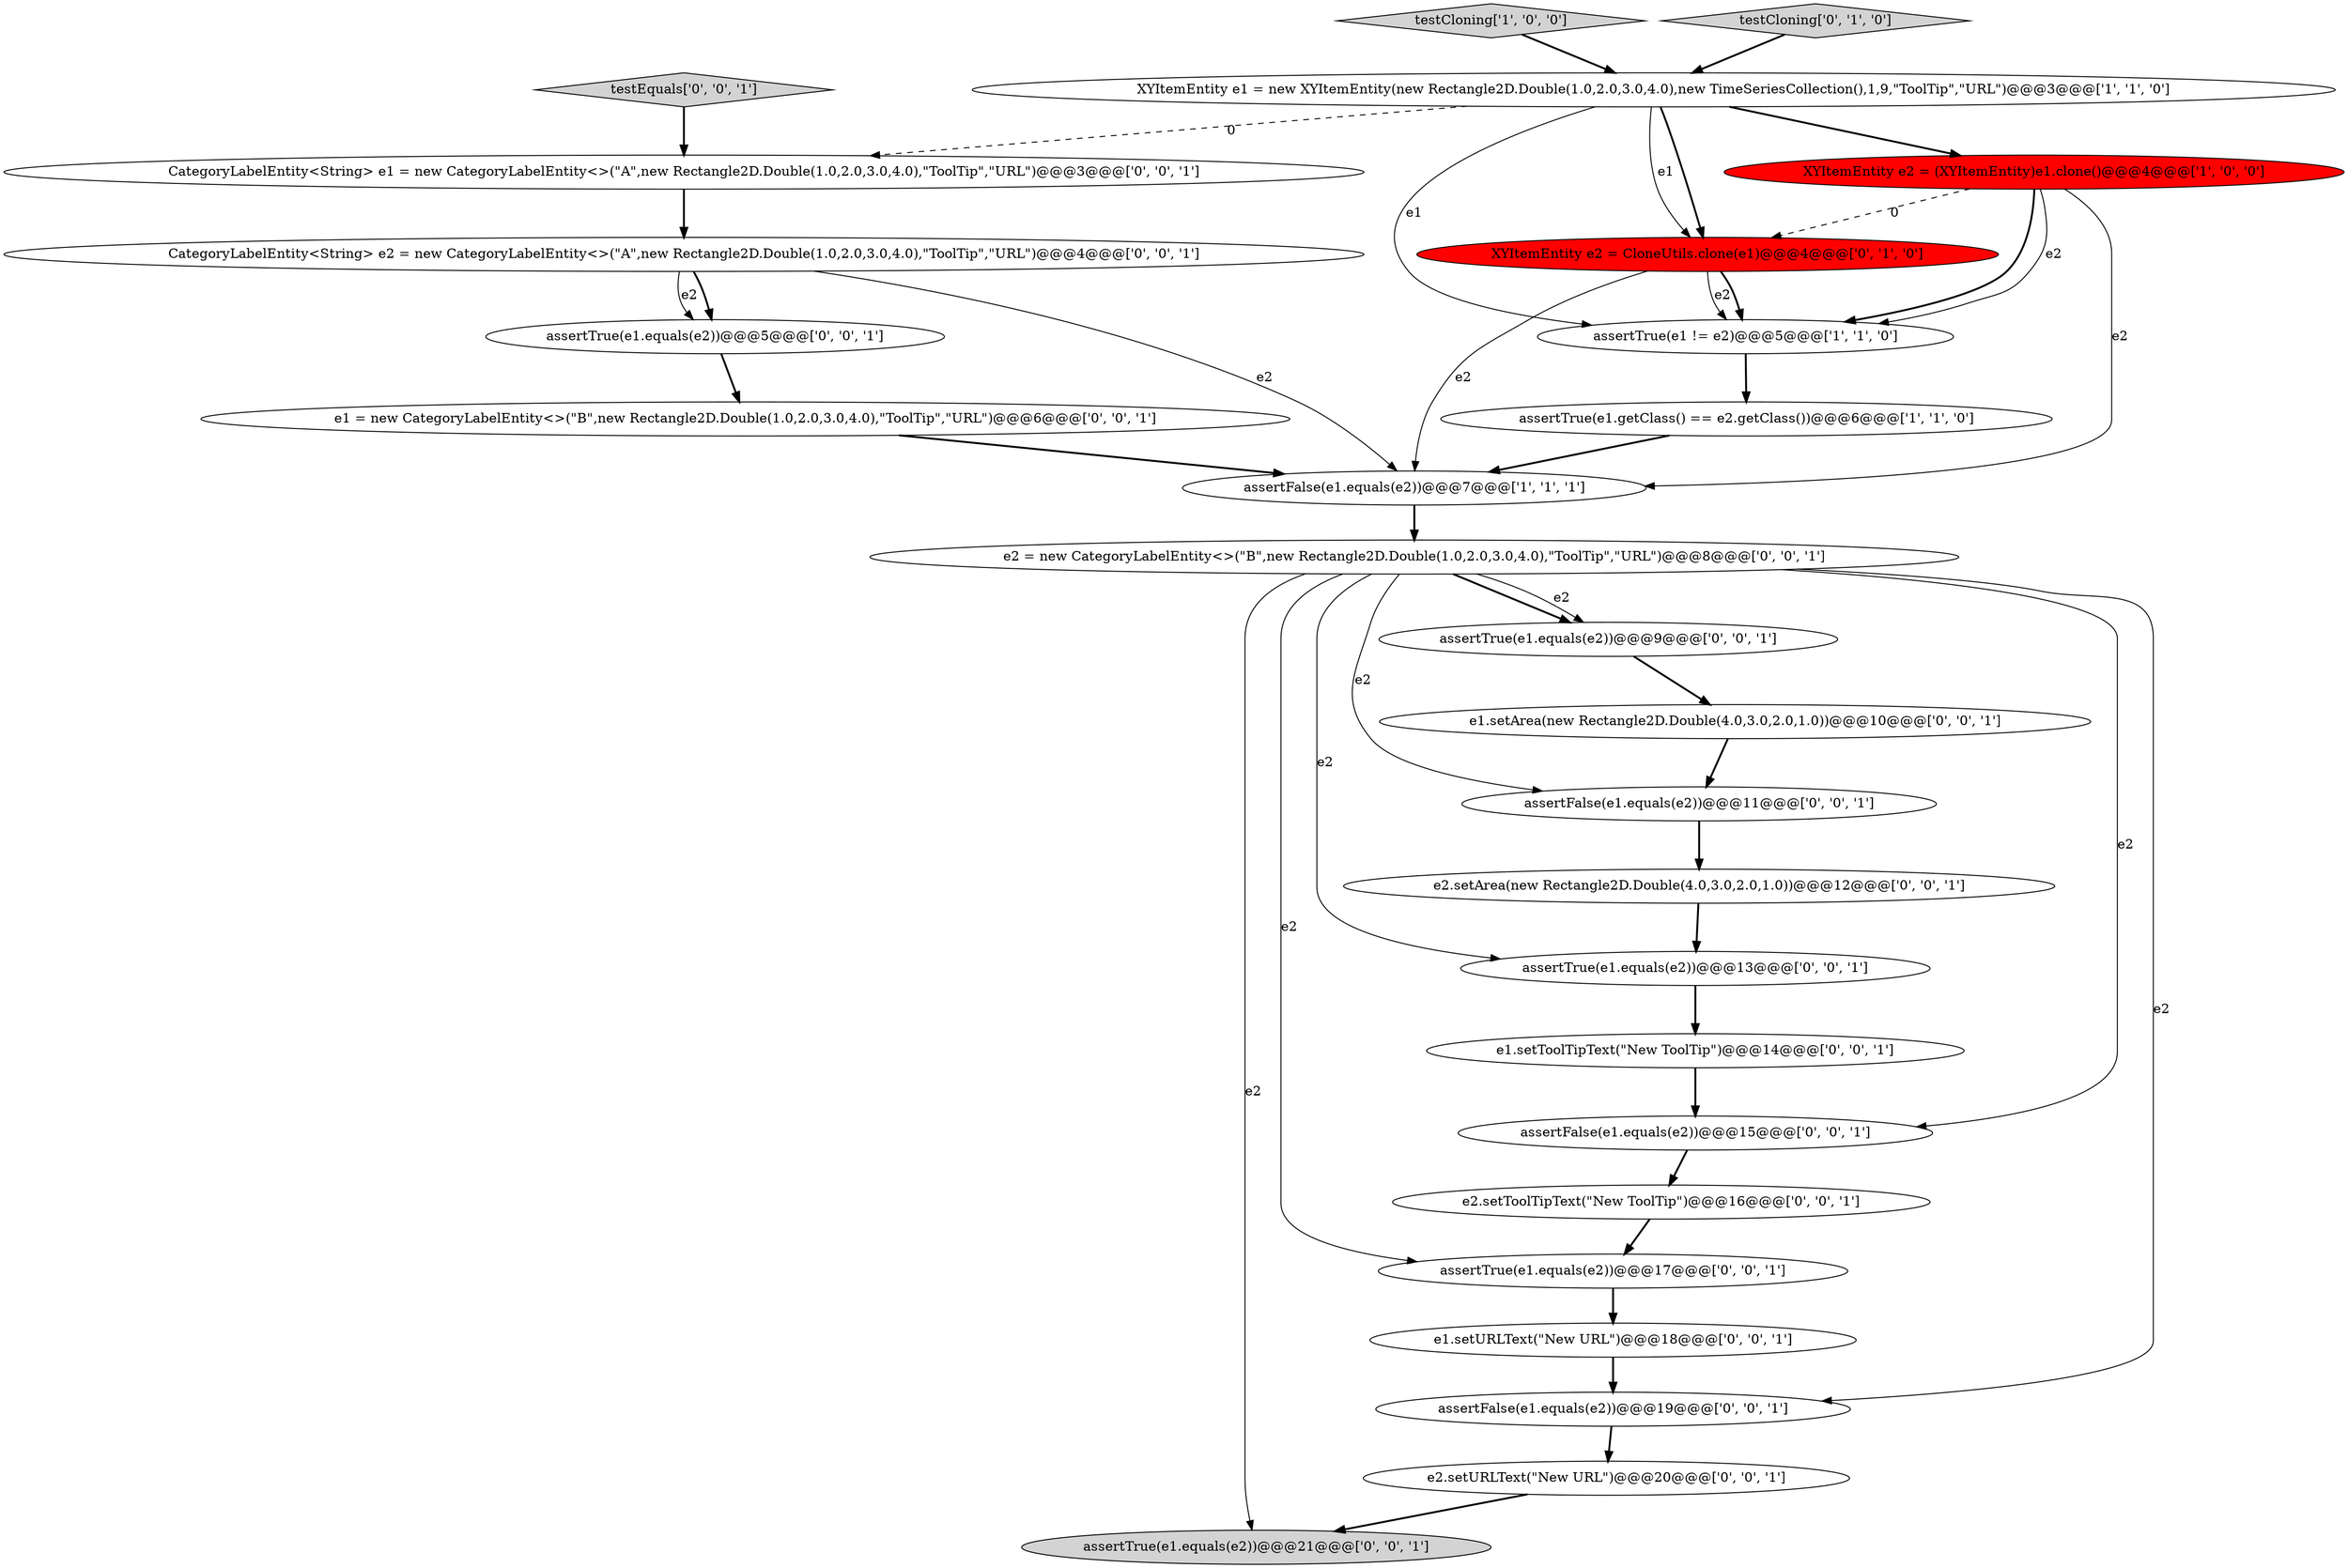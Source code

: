 digraph {
0 [style = filled, label = "testCloning['1', '0', '0']", fillcolor = lightgray, shape = diamond image = "AAA0AAABBB1BBB"];
15 [style = filled, label = "assertTrue(e1.equals(e2))@@@21@@@['0', '0', '1']", fillcolor = lightgray, shape = ellipse image = "AAA0AAABBB3BBB"];
24 [style = filled, label = "assertFalse(e1.equals(e2))@@@11@@@['0', '0', '1']", fillcolor = white, shape = ellipse image = "AAA0AAABBB3BBB"];
16 [style = filled, label = "e1 = new CategoryLabelEntity<>(\"B\",new Rectangle2D.Double(1.0,2.0,3.0,4.0),\"ToolTip\",\"URL\")@@@6@@@['0', '0', '1']", fillcolor = white, shape = ellipse image = "AAA0AAABBB3BBB"];
3 [style = filled, label = "XYItemEntity e1 = new XYItemEntity(new Rectangle2D.Double(1.0,2.0,3.0,4.0),new TimeSeriesCollection(),1,9,\"ToolTip\",\"URL\")@@@3@@@['1', '1', '0']", fillcolor = white, shape = ellipse image = "AAA0AAABBB1BBB"];
12 [style = filled, label = "assertTrue(e1.equals(e2))@@@9@@@['0', '0', '1']", fillcolor = white, shape = ellipse image = "AAA0AAABBB3BBB"];
21 [style = filled, label = "assertTrue(e1.equals(e2))@@@17@@@['0', '0', '1']", fillcolor = white, shape = ellipse image = "AAA0AAABBB3BBB"];
17 [style = filled, label = "testEquals['0', '0', '1']", fillcolor = lightgray, shape = diamond image = "AAA0AAABBB3BBB"];
7 [style = filled, label = "testCloning['0', '1', '0']", fillcolor = lightgray, shape = diamond image = "AAA0AAABBB2BBB"];
2 [style = filled, label = "assertFalse(e1.equals(e2))@@@7@@@['1', '1', '1']", fillcolor = white, shape = ellipse image = "AAA0AAABBB1BBB"];
6 [style = filled, label = "XYItemEntity e2 = CloneUtils.clone(e1)@@@4@@@['0', '1', '0']", fillcolor = red, shape = ellipse image = "AAA1AAABBB2BBB"];
5 [style = filled, label = "XYItemEntity e2 = (XYItemEntity)e1.clone()@@@4@@@['1', '0', '0']", fillcolor = red, shape = ellipse image = "AAA1AAABBB1BBB"];
20 [style = filled, label = "assertTrue(e1.equals(e2))@@@13@@@['0', '0', '1']", fillcolor = white, shape = ellipse image = "AAA0AAABBB3BBB"];
25 [style = filled, label = "CategoryLabelEntity<String> e2 = new CategoryLabelEntity<>(\"A\",new Rectangle2D.Double(1.0,2.0,3.0,4.0),\"ToolTip\",\"URL\")@@@4@@@['0', '0', '1']", fillcolor = white, shape = ellipse image = "AAA0AAABBB3BBB"];
10 [style = filled, label = "e1.setToolTipText(\"New ToolTip\")@@@14@@@['0', '0', '1']", fillcolor = white, shape = ellipse image = "AAA0AAABBB3BBB"];
18 [style = filled, label = "e2 = new CategoryLabelEntity<>(\"B\",new Rectangle2D.Double(1.0,2.0,3.0,4.0),\"ToolTip\",\"URL\")@@@8@@@['0', '0', '1']", fillcolor = white, shape = ellipse image = "AAA0AAABBB3BBB"];
26 [style = filled, label = "e2.setToolTipText(\"New ToolTip\")@@@16@@@['0', '0', '1']", fillcolor = white, shape = ellipse image = "AAA0AAABBB3BBB"];
19 [style = filled, label = "e1.setURLText(\"New URL\")@@@18@@@['0', '0', '1']", fillcolor = white, shape = ellipse image = "AAA0AAABBB3BBB"];
13 [style = filled, label = "e2.setArea(new Rectangle2D.Double(4.0,3.0,2.0,1.0))@@@12@@@['0', '0', '1']", fillcolor = white, shape = ellipse image = "AAA0AAABBB3BBB"];
8 [style = filled, label = "assertFalse(e1.equals(e2))@@@19@@@['0', '0', '1']", fillcolor = white, shape = ellipse image = "AAA0AAABBB3BBB"];
14 [style = filled, label = "assertTrue(e1.equals(e2))@@@5@@@['0', '0', '1']", fillcolor = white, shape = ellipse image = "AAA0AAABBB3BBB"];
11 [style = filled, label = "assertFalse(e1.equals(e2))@@@15@@@['0', '0', '1']", fillcolor = white, shape = ellipse image = "AAA0AAABBB3BBB"];
22 [style = filled, label = "e2.setURLText(\"New URL\")@@@20@@@['0', '0', '1']", fillcolor = white, shape = ellipse image = "AAA0AAABBB3BBB"];
1 [style = filled, label = "assertTrue(e1 != e2)@@@5@@@['1', '1', '0']", fillcolor = white, shape = ellipse image = "AAA0AAABBB1BBB"];
4 [style = filled, label = "assertTrue(e1.getClass() == e2.getClass())@@@6@@@['1', '1', '0']", fillcolor = white, shape = ellipse image = "AAA0AAABBB1BBB"];
9 [style = filled, label = "CategoryLabelEntity<String> e1 = new CategoryLabelEntity<>(\"A\",new Rectangle2D.Double(1.0,2.0,3.0,4.0),\"ToolTip\",\"URL\")@@@3@@@['0', '0', '1']", fillcolor = white, shape = ellipse image = "AAA0AAABBB3BBB"];
23 [style = filled, label = "e1.setArea(new Rectangle2D.Double(4.0,3.0,2.0,1.0))@@@10@@@['0', '0', '1']", fillcolor = white, shape = ellipse image = "AAA0AAABBB3BBB"];
0->3 [style = bold, label=""];
14->16 [style = bold, label=""];
1->4 [style = bold, label=""];
25->2 [style = solid, label="e2"];
22->15 [style = bold, label=""];
21->19 [style = bold, label=""];
18->24 [style = solid, label="e2"];
17->9 [style = bold, label=""];
5->2 [style = solid, label="e2"];
18->8 [style = solid, label="e2"];
3->1 [style = solid, label="e1"];
18->12 [style = bold, label=""];
3->6 [style = bold, label=""];
2->18 [style = bold, label=""];
6->1 [style = solid, label="e2"];
18->20 [style = solid, label="e2"];
4->2 [style = bold, label=""];
25->14 [style = bold, label=""];
16->2 [style = bold, label=""];
7->3 [style = bold, label=""];
19->8 [style = bold, label=""];
8->22 [style = bold, label=""];
20->10 [style = bold, label=""];
26->21 [style = bold, label=""];
6->1 [style = bold, label=""];
5->1 [style = bold, label=""];
3->5 [style = bold, label=""];
23->24 [style = bold, label=""];
18->12 [style = solid, label="e2"];
5->6 [style = dashed, label="0"];
3->9 [style = dashed, label="0"];
9->25 [style = bold, label=""];
25->14 [style = solid, label="e2"];
18->11 [style = solid, label="e2"];
18->21 [style = solid, label="e2"];
18->15 [style = solid, label="e2"];
13->20 [style = bold, label=""];
12->23 [style = bold, label=""];
6->2 [style = solid, label="e2"];
5->1 [style = solid, label="e2"];
3->6 [style = solid, label="e1"];
11->26 [style = bold, label=""];
24->13 [style = bold, label=""];
10->11 [style = bold, label=""];
}
